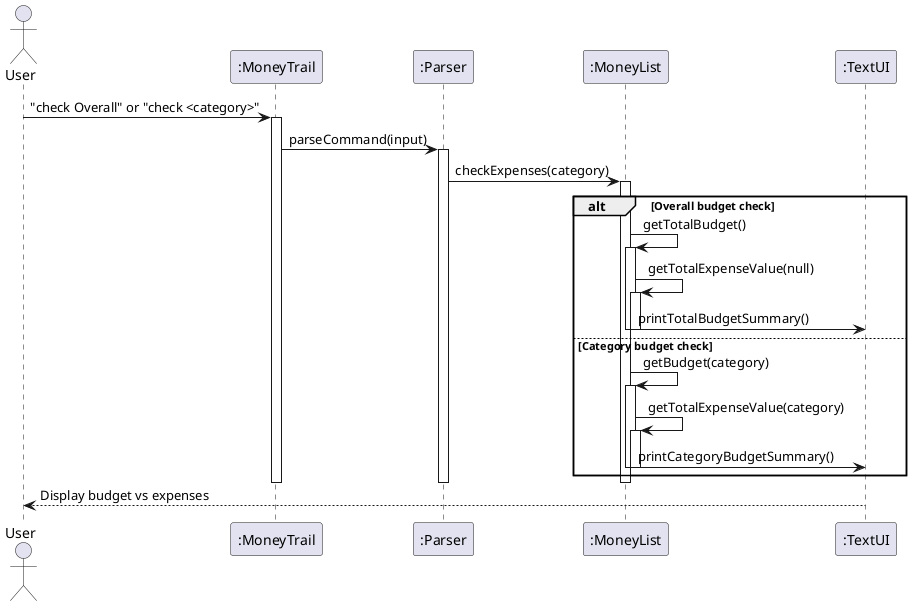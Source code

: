 @startuml CheckExpense Sequence Diagram
actor User
participant MoneyTrail as ":MoneyTrail"
participant Parser as ":Parser"
participant MoneyList as ":MoneyList"
participant TextUI as ":TextUI"

User -> MoneyTrail : "check Overall" or "check <category>"
activate MoneyTrail

MoneyTrail -> Parser : parseCommand(input)
activate Parser

Parser -> MoneyList : checkExpenses(category)
activate MoneyList

alt Overall budget check
    MoneyList -> MoneyList : getTotalBudget()
    activate MoneyList
    MoneyList -> MoneyList : getTotalExpenseValue(null)
    activate MoneyList
    MoneyList -> TextUI : printTotalBudgetSummary()
    deactivate MoneyList
    deactivate MoneyList
else Category budget check
    MoneyList -> MoneyList : getBudget(category)
    activate MoneyList
    MoneyList -> MoneyList : getTotalExpenseValue(category)
    activate MoneyList
    MoneyList -> TextUI : printCategoryBudgetSummary()
    deactivate MoneyList
    deactivate MoneyList
end

deactivate MoneyList
deactivate Parser
deactivate MoneyTrail
TextUI --> User : Display budget vs expenses

@enduml
